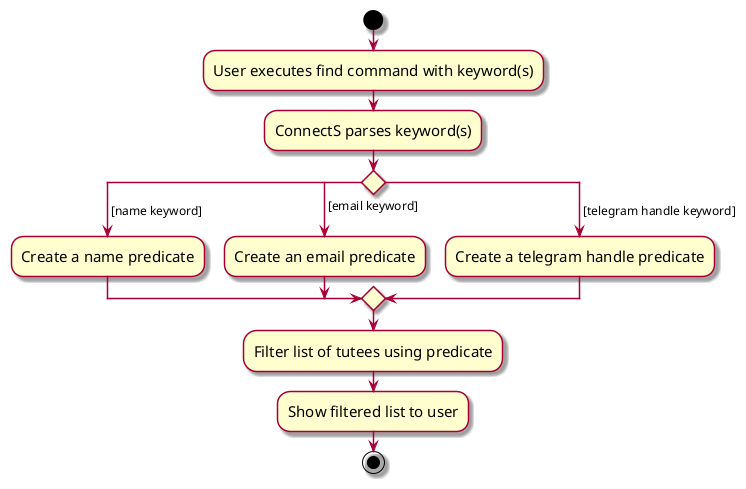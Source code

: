 @startuml
skin rose
skinparam ActivityFontSize 15
skinparam ArrowFontSize 12
start
:User executes find command with keyword(s);
:ConnectS parses keyword(s);
'Since the beta syntax does not support placing the condition outside the
'diamond we place it as the true branch instead.
switch()
case( [name keyword])
    :Create a name predicate;
case ( [email keyword])
    :Create an email predicate;
case( [telegram handle keyword])
    :Create a telegram handle predicate;

endswitch
:Filter list of tutees using predicate;
:Show filtered list to user;
stop
@enduml
